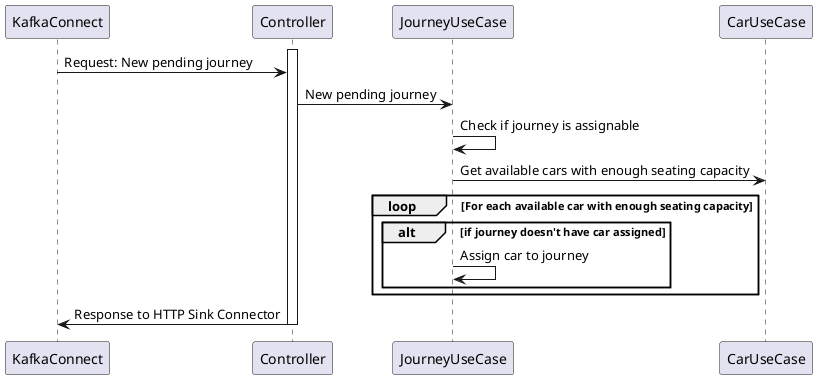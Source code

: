 @startuml new-pending-journey-event
participant KafkaConnect
participant Controller
participant JourneyUseCase

activate Controller
KafkaConnect -> Controller: Request: New pending journey
Controller -> JourneyUseCase: New pending journey
JourneyUseCase -> JourneyUseCase: Check if journey is assignable
JourneyUseCase -> CarUseCase: Get available cars with enough seating capacity
loop For each available car with enough seating capacity
    alt if journey doesn't have car assigned
        JourneyUseCase -> JourneyUseCase: Assign car to journey
    end
end
Controller -> KafkaConnect: Response to HTTP Sink Connector
deactivate Controller
@enduml
